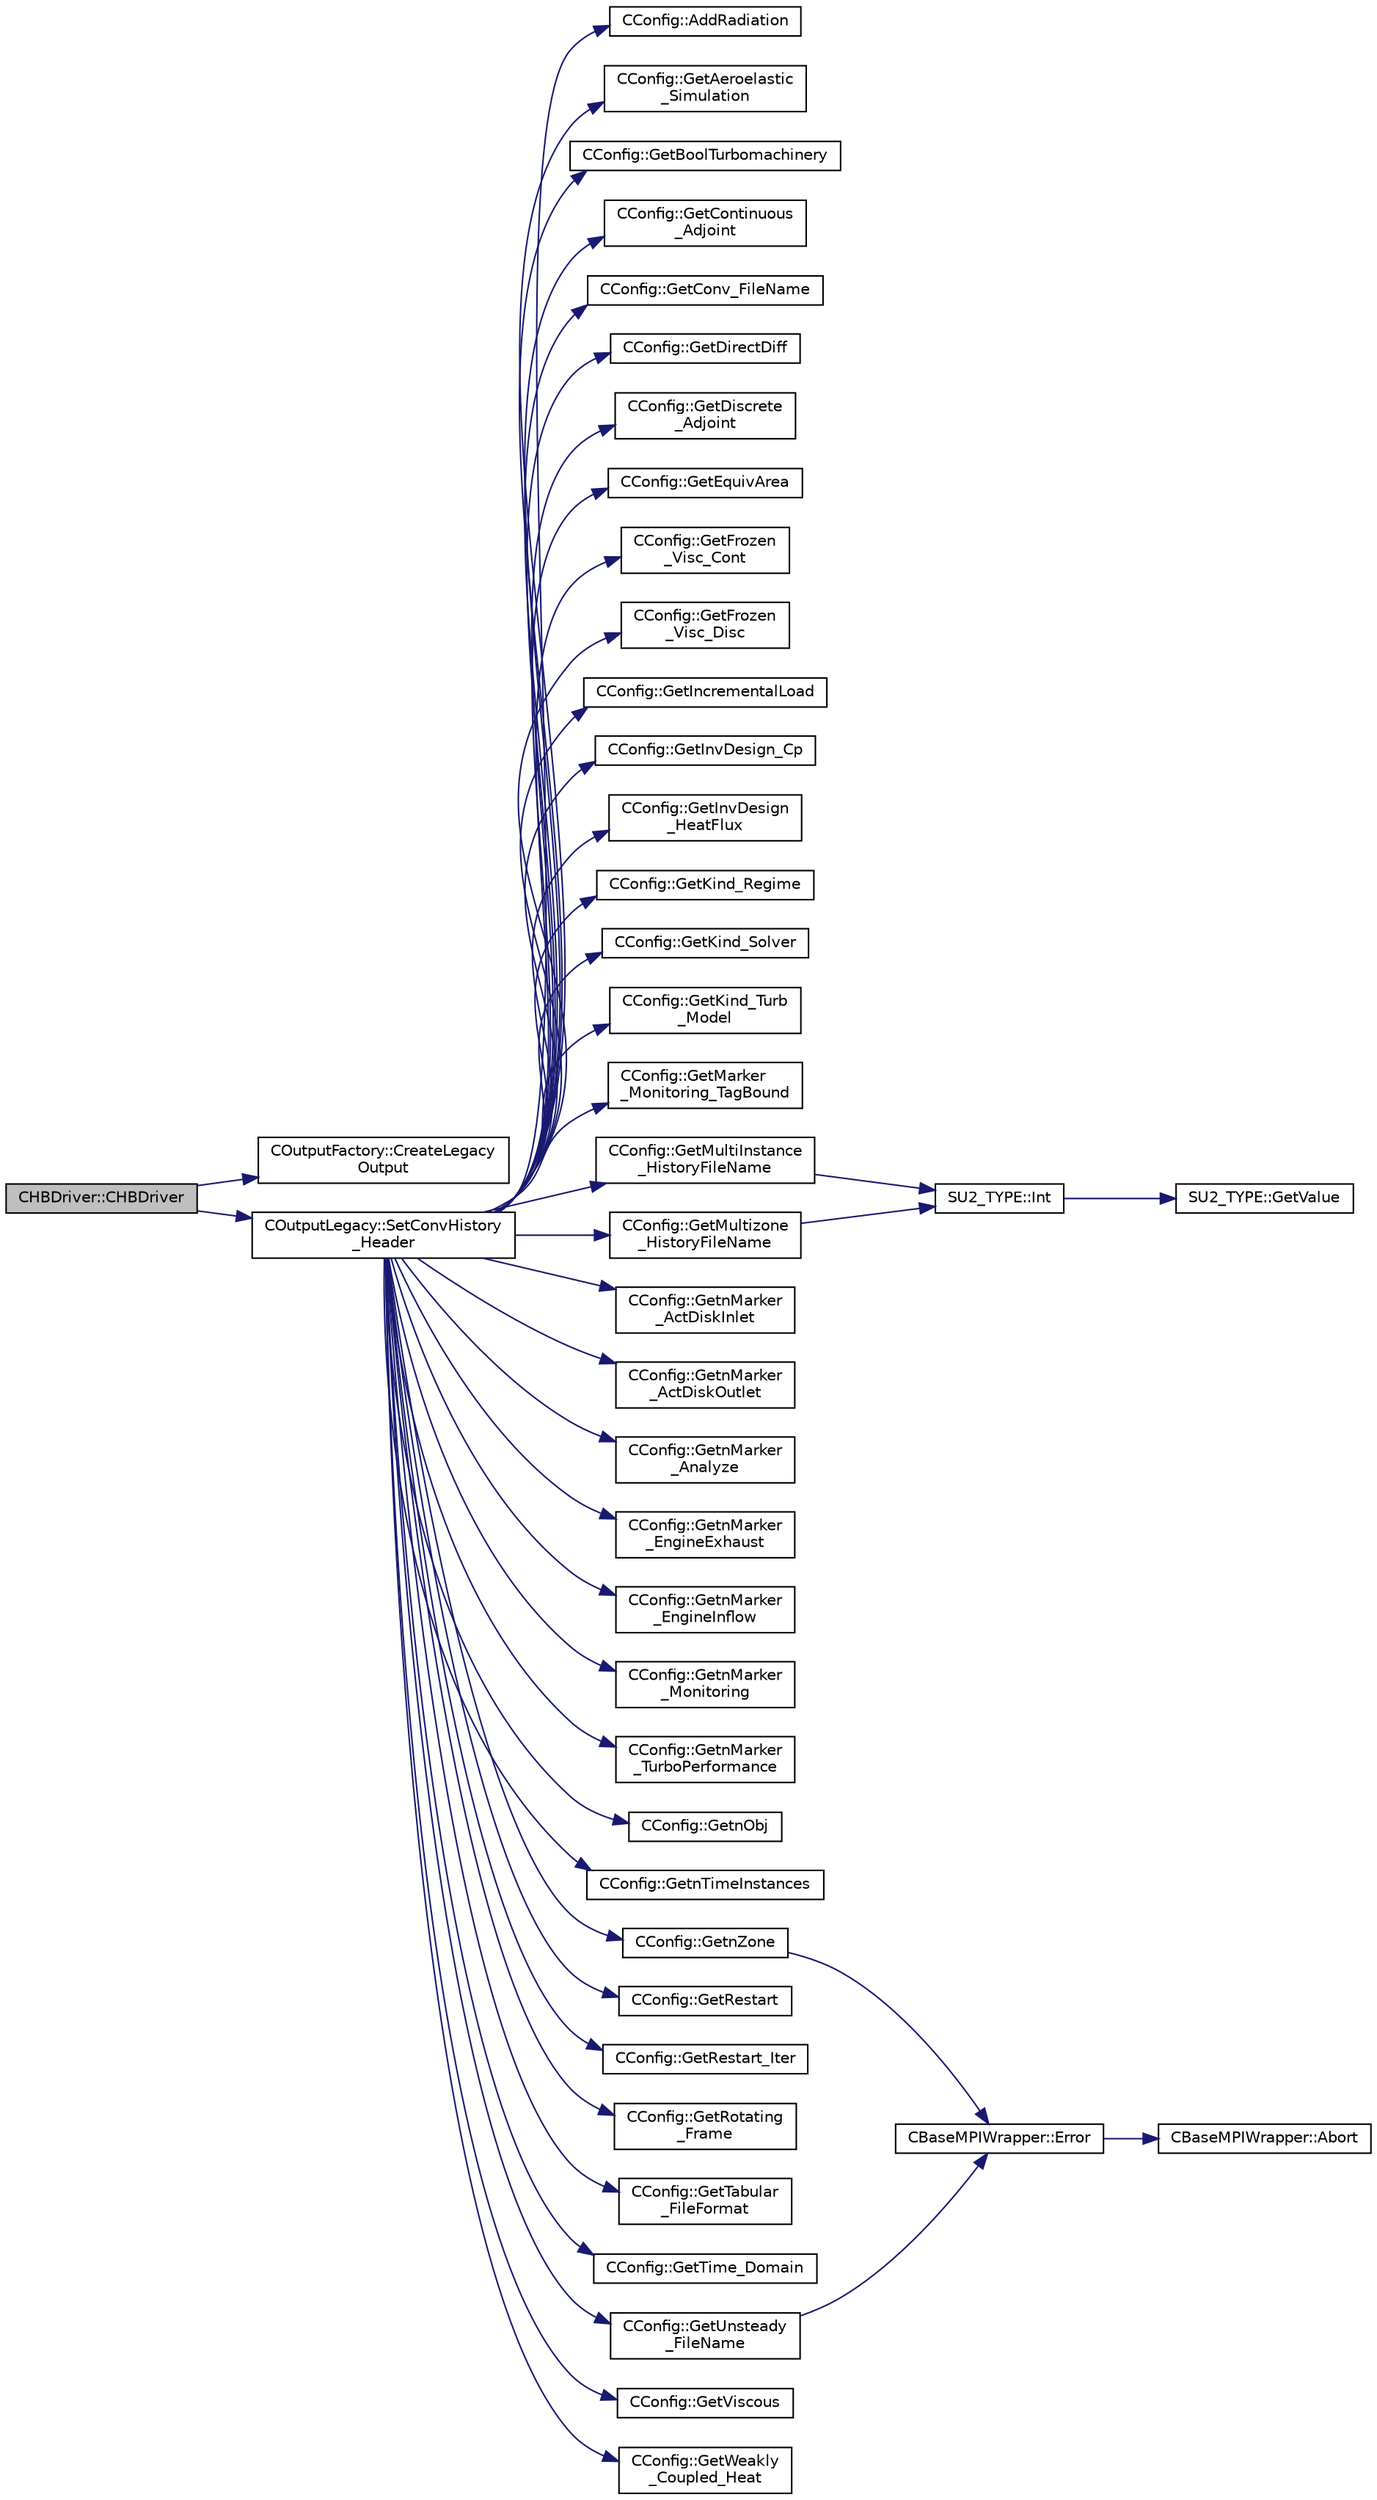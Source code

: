 digraph "CHBDriver::CHBDriver"
{
 // LATEX_PDF_SIZE
  edge [fontname="Helvetica",fontsize="10",labelfontname="Helvetica",labelfontsize="10"];
  node [fontname="Helvetica",fontsize="10",shape=record];
  rankdir="LR";
  Node1 [label="CHBDriver::CHBDriver",height=0.2,width=0.4,color="black", fillcolor="grey75", style="filled", fontcolor="black",tooltip="Constructor of the class."];
  Node1 -> Node2 [color="midnightblue",fontsize="10",style="solid",fontname="Helvetica"];
  Node2 [label="COutputFactory::CreateLegacy\lOutput",height=0.2,width=0.4,color="black", fillcolor="white", style="filled",URL="$classCOutputFactory.html#ab0e615f51f41f279db378d9863a3db8f",tooltip="Create legacy output."];
  Node1 -> Node3 [color="midnightblue",fontsize="10",style="solid",fontname="Helvetica"];
  Node3 [label="COutputLegacy::SetConvHistory\l_Header",height=0.2,width=0.4,color="black", fillcolor="white", style="filled",URL="$classCOutputLegacy.html#a18b50c074872fff05e5be4022c4a54de",tooltip="Write the header of the history file."];
  Node3 -> Node4 [color="midnightblue",fontsize="10",style="solid",fontname="Helvetica"];
  Node4 [label="CConfig::AddRadiation",height=0.2,width=0.4,color="black", fillcolor="white", style="filled",URL="$classCConfig.html#adf2b9923584f8f4f0a3ba9acb86985c4",tooltip="Determines if radiation needs to be incorporated to the analysis."];
  Node3 -> Node5 [color="midnightblue",fontsize="10",style="solid",fontname="Helvetica"];
  Node5 [label="CConfig::GetAeroelastic\l_Simulation",height=0.2,width=0.4,color="black", fillcolor="white", style="filled",URL="$classCConfig.html#ac40918bbc65c568104a5298dcfc28a5c",tooltip="Get information about the aeroelastic simulation."];
  Node3 -> Node6 [color="midnightblue",fontsize="10",style="solid",fontname="Helvetica"];
  Node6 [label="CConfig::GetBoolTurbomachinery",height=0.2,width=0.4,color="black", fillcolor="white", style="filled",URL="$classCConfig.html#a9e487db59e70e83ca75e919e084cb9b9",tooltip="Verify if there is Turbomachinery performance option specified from config file."];
  Node3 -> Node7 [color="midnightblue",fontsize="10",style="solid",fontname="Helvetica"];
  Node7 [label="CConfig::GetContinuous\l_Adjoint",height=0.2,width=0.4,color="black", fillcolor="white", style="filled",URL="$classCConfig.html#a1eb754aa86fb8154bc9eefea616b7cf9",tooltip="Determines if problem is adjoint."];
  Node3 -> Node8 [color="midnightblue",fontsize="10",style="solid",fontname="Helvetica"];
  Node8 [label="CConfig::GetConv_FileName",height=0.2,width=0.4,color="black", fillcolor="white", style="filled",URL="$classCConfig.html#a86d9f156005ee6bc4e29f40442401834",tooltip="Get the name of the file with the convergence history of the problem."];
  Node3 -> Node9 [color="midnightblue",fontsize="10",style="solid",fontname="Helvetica"];
  Node9 [label="CConfig::GetDirectDiff",height=0.2,width=0.4,color="black", fillcolor="white", style="filled",URL="$classCConfig.html#a1756760d4a98f886411a703d71bda3f2",tooltip="Get the direct differentation method."];
  Node3 -> Node10 [color="midnightblue",fontsize="10",style="solid",fontname="Helvetica"];
  Node10 [label="CConfig::GetDiscrete\l_Adjoint",height=0.2,width=0.4,color="black", fillcolor="white", style="filled",URL="$classCConfig.html#ab3928c4e6debcf50dcd0d38985f6980c",tooltip="Get the indicator whether we are solving an discrete adjoint problem."];
  Node3 -> Node11 [color="midnightblue",fontsize="10",style="solid",fontname="Helvetica"];
  Node11 [label="CConfig::GetEquivArea",height=0.2,width=0.4,color="black", fillcolor="white", style="filled",URL="$classCConfig.html#a25dc5ab419f48b2f8461dee933d97ede",tooltip="Information about computing and plotting the equivalent area distribution."];
  Node3 -> Node12 [color="midnightblue",fontsize="10",style="solid",fontname="Helvetica"];
  Node12 [label="CConfig::GetFrozen\l_Visc_Cont",height=0.2,width=0.4,color="black", fillcolor="white", style="filled",URL="$classCConfig.html#a693b7f150eb8b7a455e4174d4af744b8",tooltip="Provides information about the way in which the turbulence will be treated by the cont...."];
  Node3 -> Node13 [color="midnightblue",fontsize="10",style="solid",fontname="Helvetica"];
  Node13 [label="CConfig::GetFrozen\l_Visc_Disc",height=0.2,width=0.4,color="black", fillcolor="white", style="filled",URL="$classCConfig.html#a67ac50dda86fdccbb86e5c20c7391403",tooltip="Provides information about the way in which the turbulence will be treated by the disc...."];
  Node3 -> Node14 [color="midnightblue",fontsize="10",style="solid",fontname="Helvetica"];
  Node14 [label="CConfig::GetIncrementalLoad",height=0.2,width=0.4,color="black", fillcolor="white", style="filled",URL="$classCConfig.html#a1b1ca31c981ecb1cd218600147b23b85",tooltip="Check if we want to apply an incremental load to the nonlinear structural simulation."];
  Node3 -> Node15 [color="midnightblue",fontsize="10",style="solid",fontname="Helvetica"];
  Node15 [label="CConfig::GetInvDesign_Cp",height=0.2,width=0.4,color="black", fillcolor="white", style="filled",URL="$classCConfig.html#a448a08d41ce62e594d63055312450a79",tooltip="Information about computing and plotting the equivalent area distribution."];
  Node3 -> Node16 [color="midnightblue",fontsize="10",style="solid",fontname="Helvetica"];
  Node16 [label="CConfig::GetInvDesign\l_HeatFlux",height=0.2,width=0.4,color="black", fillcolor="white", style="filled",URL="$classCConfig.html#addb414cd03f31c3a97c713c229e842ab",tooltip="Information about computing and plotting the equivalent area distribution."];
  Node3 -> Node17 [color="midnightblue",fontsize="10",style="solid",fontname="Helvetica"];
  Node17 [label="CConfig::GetKind_Regime",height=0.2,width=0.4,color="black", fillcolor="white", style="filled",URL="$classCConfig.html#afbf664fbd8b2c75c5874432fdc185937",tooltip="Governing equations of the flow (it can be different from the run time equation)."];
  Node3 -> Node18 [color="midnightblue",fontsize="10",style="solid",fontname="Helvetica"];
  Node18 [label="CConfig::GetKind_Solver",height=0.2,width=0.4,color="black", fillcolor="white", style="filled",URL="$classCConfig.html#a77312cf52a5ba2cc1239b7cee6fce7a7",tooltip="Governing equations of the flow (it can be different from the run time equation)."];
  Node3 -> Node19 [color="midnightblue",fontsize="10",style="solid",fontname="Helvetica"];
  Node19 [label="CConfig::GetKind_Turb\l_Model",height=0.2,width=0.4,color="black", fillcolor="white", style="filled",URL="$classCConfig.html#a42cf888b42ce34079b2e3987bbf147dd",tooltip="Get the kind of the turbulence model."];
  Node3 -> Node20 [color="midnightblue",fontsize="10",style="solid",fontname="Helvetica"];
  Node20 [label="CConfig::GetMarker\l_Monitoring_TagBound",height=0.2,width=0.4,color="black", fillcolor="white", style="filled",URL="$classCConfig.html#a4558fc163c393e628050e7a2273673f1",tooltip="Get the name of the surface defined in the geometry file."];
  Node3 -> Node21 [color="midnightblue",fontsize="10",style="solid",fontname="Helvetica"];
  Node21 [label="CConfig::GetMultiInstance\l_HistoryFileName",height=0.2,width=0.4,color="black", fillcolor="white", style="filled",URL="$classCConfig.html#af34361e8405c9b2174fad188a1dbc39d",tooltip="Append the instance index to the restart or the solution files."];
  Node21 -> Node22 [color="midnightblue",fontsize="10",style="solid",fontname="Helvetica"];
  Node22 [label="SU2_TYPE::Int",height=0.2,width=0.4,color="black", fillcolor="white", style="filled",URL="$namespaceSU2__TYPE.html#a6b48817766d8a6486caa2807a52f6bae",tooltip="Casts the primitive value to int (uses GetValue, already implemented for each type)."];
  Node22 -> Node23 [color="midnightblue",fontsize="10",style="solid",fontname="Helvetica"];
  Node23 [label="SU2_TYPE::GetValue",height=0.2,width=0.4,color="black", fillcolor="white", style="filled",URL="$namespaceSU2__TYPE.html#adf52a59d6f4e578f7915ec9abbf7cb22",tooltip="Get the (primitive) value of the datatype (needs to be specialized for active types)."];
  Node3 -> Node24 [color="midnightblue",fontsize="10",style="solid",fontname="Helvetica"];
  Node24 [label="CConfig::GetMultizone\l_HistoryFileName",height=0.2,width=0.4,color="black", fillcolor="white", style="filled",URL="$classCConfig.html#a4b0708e1037071c4b1bb0fc3ab910d27",tooltip="Append the zone index to the restart or the solution files."];
  Node24 -> Node22 [color="midnightblue",fontsize="10",style="solid",fontname="Helvetica"];
  Node3 -> Node25 [color="midnightblue",fontsize="10",style="solid",fontname="Helvetica"];
  Node25 [label="CConfig::GetnMarker\l_ActDiskInlet",height=0.2,width=0.4,color="black", fillcolor="white", style="filled",URL="$classCConfig.html#a6a932676936a4820c68acf7b0f0fbf0b",tooltip="Get the total number of boundary markers."];
  Node3 -> Node26 [color="midnightblue",fontsize="10",style="solid",fontname="Helvetica"];
  Node26 [label="CConfig::GetnMarker\l_ActDiskOutlet",height=0.2,width=0.4,color="black", fillcolor="white", style="filled",URL="$classCConfig.html#aa9cff95a1ef0297bd9b00196b135322d",tooltip="Get the total number of boundary markers."];
  Node3 -> Node27 [color="midnightblue",fontsize="10",style="solid",fontname="Helvetica"];
  Node27 [label="CConfig::GetnMarker\l_Analyze",height=0.2,width=0.4,color="black", fillcolor="white", style="filled",URL="$classCConfig.html#a3f097c919da47e78ba1fbf204ed5c9b2",tooltip="Get the total number of moving markers."];
  Node3 -> Node28 [color="midnightblue",fontsize="10",style="solid",fontname="Helvetica"];
  Node28 [label="CConfig::GetnMarker\l_EngineExhaust",height=0.2,width=0.4,color="black", fillcolor="white", style="filled",URL="$classCConfig.html#aeb570adc15cf09e8cbfac9e62352abb3",tooltip="Get the total number of boundary markers."];
  Node3 -> Node29 [color="midnightblue",fontsize="10",style="solid",fontname="Helvetica"];
  Node29 [label="CConfig::GetnMarker\l_EngineInflow",height=0.2,width=0.4,color="black", fillcolor="white", style="filled",URL="$classCConfig.html#ab656a5e3e5dc0f91ec2bcff0127874c1",tooltip="Get the total number of boundary markers."];
  Node3 -> Node30 [color="midnightblue",fontsize="10",style="solid",fontname="Helvetica"];
  Node30 [label="CConfig::GetnMarker\l_Monitoring",height=0.2,width=0.4,color="black", fillcolor="white", style="filled",URL="$classCConfig.html#a6e65810e59b8015104b84c4fd5b1d7f9",tooltip="Get the total number of monitoring markers."];
  Node3 -> Node31 [color="midnightblue",fontsize="10",style="solid",fontname="Helvetica"];
  Node31 [label="CConfig::GetnMarker\l_TurboPerformance",height=0.2,width=0.4,color="black", fillcolor="white", style="filled",URL="$classCConfig.html#a6f6d16d0585be1c3782d3296658f9f45",tooltip="number Turbomachinery performance option specified from config file."];
  Node3 -> Node32 [color="midnightblue",fontsize="10",style="solid",fontname="Helvetica"];
  Node32 [label="CConfig::GetnObj",height=0.2,width=0.4,color="black", fillcolor="white", style="filled",URL="$classCConfig.html#aad80e2ae9bc0b7b1fed6ccc2b6b2bce0",tooltip="Get the total number of objectives in kind_objective list."];
  Node3 -> Node33 [color="midnightblue",fontsize="10",style="solid",fontname="Helvetica"];
  Node33 [label="CConfig::GetnTimeInstances",height=0.2,width=0.4,color="black", fillcolor="white", style="filled",URL="$classCConfig.html#a6ae9111090db52de2f8f07f77d6416d5",tooltip="Retrieves the number of periodic time instances for Harmonic Balance."];
  Node3 -> Node34 [color="midnightblue",fontsize="10",style="solid",fontname="Helvetica"];
  Node34 [label="CConfig::GetnZone",height=0.2,width=0.4,color="black", fillcolor="white", style="filled",URL="$classCConfig.html#a33f1af516d14a4d3815b577c37398773",tooltip="Gets the number of zones in the mesh file."];
  Node34 -> Node35 [color="midnightblue",fontsize="10",style="solid",fontname="Helvetica"];
  Node35 [label="CBaseMPIWrapper::Error",height=0.2,width=0.4,color="black", fillcolor="white", style="filled",URL="$classCBaseMPIWrapper.html#a04457c47629bda56704e6a8804833eeb",tooltip=" "];
  Node35 -> Node36 [color="midnightblue",fontsize="10",style="solid",fontname="Helvetica"];
  Node36 [label="CBaseMPIWrapper::Abort",height=0.2,width=0.4,color="black", fillcolor="white", style="filled",URL="$classCBaseMPIWrapper.html#af7297d861dca86b45cf561b6ab642e8f",tooltip=" "];
  Node3 -> Node37 [color="midnightblue",fontsize="10",style="solid",fontname="Helvetica"];
  Node37 [label="CConfig::GetRestart",height=0.2,width=0.4,color="black", fillcolor="white", style="filled",URL="$classCConfig.html#ae55bdae4e8b4e61fd07a857005cc6799",tooltip="Provides the restart information."];
  Node3 -> Node38 [color="midnightblue",fontsize="10",style="solid",fontname="Helvetica"];
  Node38 [label="CConfig::GetRestart_Iter",height=0.2,width=0.4,color="black", fillcolor="white", style="filled",URL="$classCConfig.html#aeca467e3a7c02d72b28ade957614035c",tooltip="Get the restart iteration."];
  Node3 -> Node39 [color="midnightblue",fontsize="10",style="solid",fontname="Helvetica"];
  Node39 [label="CConfig::GetRotating\l_Frame",height=0.2,width=0.4,color="black", fillcolor="white", style="filled",URL="$classCConfig.html#ad201abca17f7635b19c11cc11b03b0ac",tooltip="Get information about the rotational frame."];
  Node3 -> Node40 [color="midnightblue",fontsize="10",style="solid",fontname="Helvetica"];
  Node40 [label="CConfig::GetTabular\l_FileFormat",height=0.2,width=0.4,color="black", fillcolor="white", style="filled",URL="$classCConfig.html#a4ac4d812d4065f2955d72733cd0c4f6f",tooltip="Get the format of the output solution."];
  Node3 -> Node41 [color="midnightblue",fontsize="10",style="solid",fontname="Helvetica"];
  Node41 [label="CConfig::GetTime_Domain",height=0.2,width=0.4,color="black", fillcolor="white", style="filled",URL="$classCConfig.html#a85d2e3cf43b77c63642c40c235b853f3",tooltip="Check if the multizone problem is solved for time domain."];
  Node3 -> Node42 [color="midnightblue",fontsize="10",style="solid",fontname="Helvetica"];
  Node42 [label="CConfig::GetUnsteady\l_FileName",height=0.2,width=0.4,color="black", fillcolor="white", style="filled",URL="$classCConfig.html#aace1a22e7f0858d832499e72a1415cd4",tooltip="Augment the input filename with the iteration number for an unsteady file."];
  Node42 -> Node35 [color="midnightblue",fontsize="10",style="solid",fontname="Helvetica"];
  Node3 -> Node43 [color="midnightblue",fontsize="10",style="solid",fontname="Helvetica"];
  Node43 [label="CConfig::GetViscous",height=0.2,width=0.4,color="black", fillcolor="white", style="filled",URL="$classCConfig.html#ad59acb5f80aaddccaa0f2f5bef3e3e78",tooltip="Determines if problem is viscous."];
  Node3 -> Node44 [color="midnightblue",fontsize="10",style="solid",fontname="Helvetica"];
  Node44 [label="CConfig::GetWeakly\l_Coupled_Heat",height=0.2,width=0.4,color="black", fillcolor="white", style="filled",URL="$classCConfig.html#a6c5a2aaac3040fabbfe15752ea19780e",tooltip="Get the heat equation."];
}
